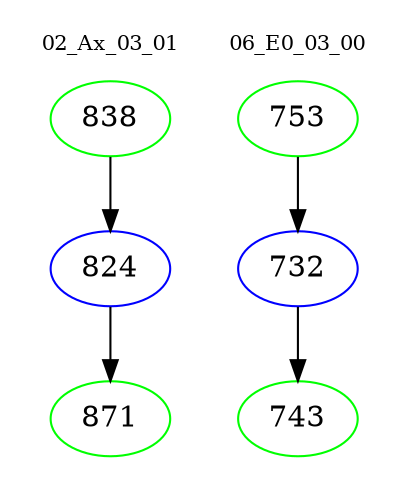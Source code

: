digraph{
subgraph cluster_0 {
color = white
label = "02_Ax_03_01";
fontsize=10;
T0_838 [label="838", color="green"]
T0_838 -> T0_824 [color="black"]
T0_824 [label="824", color="blue"]
T0_824 -> T0_871 [color="black"]
T0_871 [label="871", color="green"]
}
subgraph cluster_1 {
color = white
label = "06_E0_03_00";
fontsize=10;
T1_753 [label="753", color="green"]
T1_753 -> T1_732 [color="black"]
T1_732 [label="732", color="blue"]
T1_732 -> T1_743 [color="black"]
T1_743 [label="743", color="green"]
}
}
